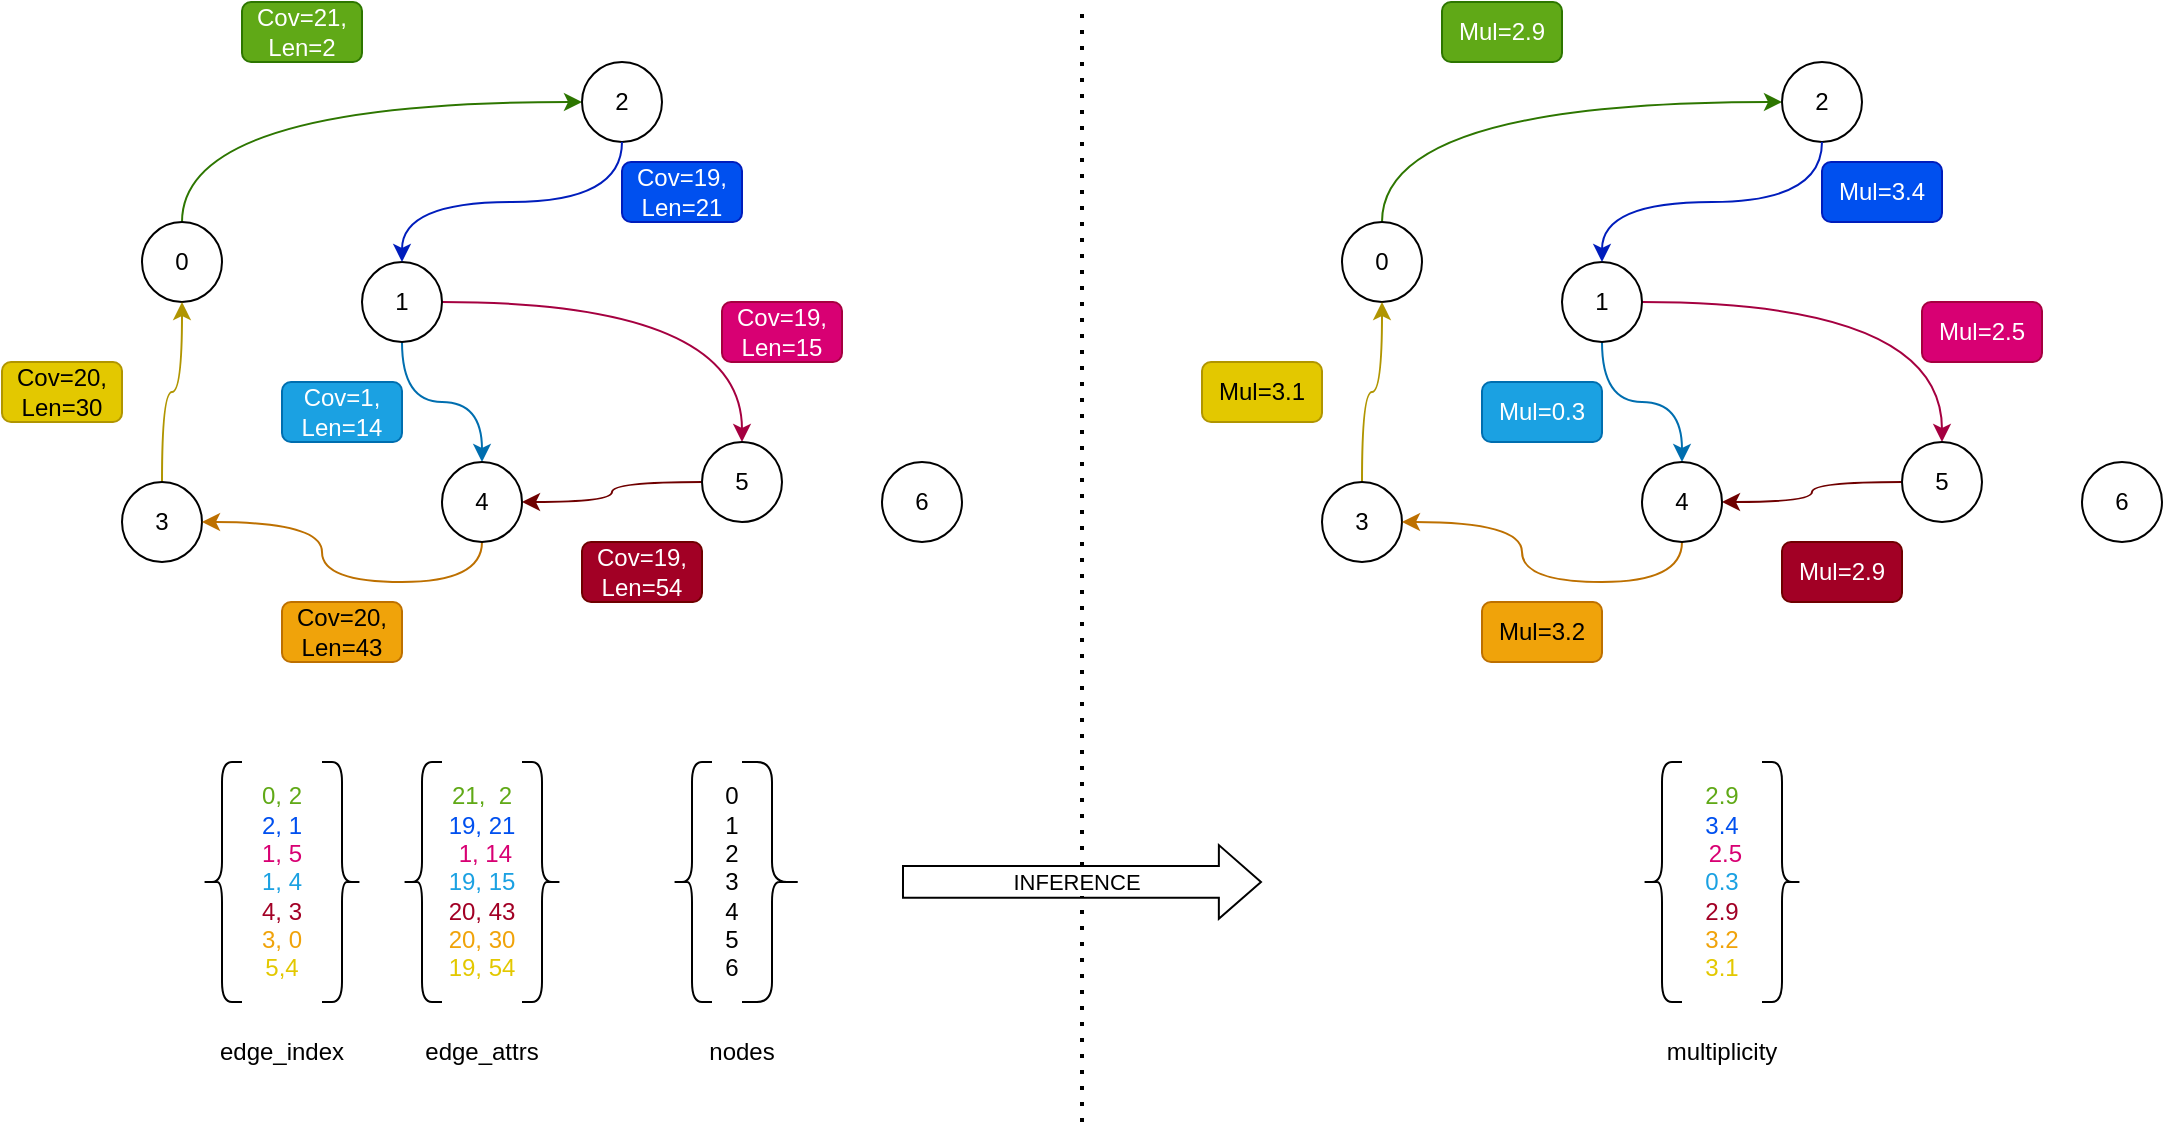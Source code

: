 <mxfile version="24.6.4" type="device">
  <diagram name="Page-1" id="gjKDVa9nnFpzQ2I09Yjt">
    <mxGraphModel dx="1430" dy="1665" grid="1" gridSize="10" guides="1" tooltips="1" connect="1" arrows="1" fold="1" page="1" pageScale="1" pageWidth="1100" pageHeight="850" math="0" shadow="0">
      <root>
        <mxCell id="0" />
        <mxCell id="1" parent="0" />
        <mxCell id="-Iv5MNubf8i9KW6JQkJ8-9" style="edgeStyle=orthogonalEdgeStyle;rounded=0;orthogonalLoop=1;jettySize=auto;html=1;exitX=0.5;exitY=0;exitDx=0;exitDy=0;entryX=0;entryY=0.5;entryDx=0;entryDy=0;curved=1;fillColor=#60a917;strokeColor=#2D7600;" edge="1" parent="1" source="-Iv5MNubf8i9KW6JQkJ8-1" target="-Iv5MNubf8i9KW6JQkJ8-6">
          <mxGeometry relative="1" as="geometry" />
        </mxCell>
        <mxCell id="-Iv5MNubf8i9KW6JQkJ8-1" value="0" style="ellipse;whiteSpace=wrap;html=1;aspect=fixed;" vertex="1" parent="1">
          <mxGeometry x="70" y="110" width="40" height="40" as="geometry" />
        </mxCell>
        <mxCell id="-Iv5MNubf8i9KW6JQkJ8-11" style="edgeStyle=orthogonalEdgeStyle;rounded=0;orthogonalLoop=1;jettySize=auto;html=1;exitX=1;exitY=0.5;exitDx=0;exitDy=0;entryX=0.5;entryY=0;entryDx=0;entryDy=0;curved=1;fillColor=#d80073;strokeColor=#A50040;" edge="1" parent="1" source="-Iv5MNubf8i9KW6JQkJ8-2" target="-Iv5MNubf8i9KW6JQkJ8-4">
          <mxGeometry relative="1" as="geometry" />
        </mxCell>
        <mxCell id="-Iv5MNubf8i9KW6JQkJ8-12" style="edgeStyle=orthogonalEdgeStyle;rounded=0;orthogonalLoop=1;jettySize=auto;html=1;exitX=0.5;exitY=1;exitDx=0;exitDy=0;entryX=0.5;entryY=0;entryDx=0;entryDy=0;curved=1;fillColor=#1ba1e2;strokeColor=#006EAF;" edge="1" parent="1" source="-Iv5MNubf8i9KW6JQkJ8-2" target="-Iv5MNubf8i9KW6JQkJ8-5">
          <mxGeometry relative="1" as="geometry" />
        </mxCell>
        <mxCell id="-Iv5MNubf8i9KW6JQkJ8-2" value="1" style="ellipse;whiteSpace=wrap;html=1;aspect=fixed;" vertex="1" parent="1">
          <mxGeometry x="180" y="130" width="40" height="40" as="geometry" />
        </mxCell>
        <mxCell id="-Iv5MNubf8i9KW6JQkJ8-15" style="edgeStyle=orthogonalEdgeStyle;rounded=0;orthogonalLoop=1;jettySize=auto;html=1;entryX=0.5;entryY=1;entryDx=0;entryDy=0;curved=1;fillColor=#e3c800;strokeColor=#B09500;" edge="1" parent="1" source="-Iv5MNubf8i9KW6JQkJ8-3" target="-Iv5MNubf8i9KW6JQkJ8-1">
          <mxGeometry relative="1" as="geometry" />
        </mxCell>
        <mxCell id="-Iv5MNubf8i9KW6JQkJ8-3" value="3" style="ellipse;whiteSpace=wrap;html=1;aspect=fixed;" vertex="1" parent="1">
          <mxGeometry x="60" y="240" width="40" height="40" as="geometry" />
        </mxCell>
        <mxCell id="-Iv5MNubf8i9KW6JQkJ8-13" style="edgeStyle=orthogonalEdgeStyle;rounded=0;orthogonalLoop=1;jettySize=auto;html=1;exitX=0;exitY=0.5;exitDx=0;exitDy=0;entryX=1;entryY=0.5;entryDx=0;entryDy=0;curved=1;fillColor=#a20025;strokeColor=#6F0000;" edge="1" parent="1" source="-Iv5MNubf8i9KW6JQkJ8-4" target="-Iv5MNubf8i9KW6JQkJ8-5">
          <mxGeometry relative="1" as="geometry" />
        </mxCell>
        <mxCell id="-Iv5MNubf8i9KW6JQkJ8-4" value="5" style="ellipse;whiteSpace=wrap;html=1;aspect=fixed;" vertex="1" parent="1">
          <mxGeometry x="350" y="220" width="40" height="40" as="geometry" />
        </mxCell>
        <mxCell id="-Iv5MNubf8i9KW6JQkJ8-14" style="edgeStyle=orthogonalEdgeStyle;rounded=0;orthogonalLoop=1;jettySize=auto;html=1;exitX=0.5;exitY=1;exitDx=0;exitDy=0;entryX=1;entryY=0.5;entryDx=0;entryDy=0;curved=1;fillColor=#f0a30a;strokeColor=#BD7000;" edge="1" parent="1" source="-Iv5MNubf8i9KW6JQkJ8-5" target="-Iv5MNubf8i9KW6JQkJ8-3">
          <mxGeometry relative="1" as="geometry" />
        </mxCell>
        <mxCell id="-Iv5MNubf8i9KW6JQkJ8-5" value="4" style="ellipse;whiteSpace=wrap;html=1;aspect=fixed;" vertex="1" parent="1">
          <mxGeometry x="220" y="230" width="40" height="40" as="geometry" />
        </mxCell>
        <mxCell id="-Iv5MNubf8i9KW6JQkJ8-6" value="2" style="ellipse;whiteSpace=wrap;html=1;aspect=fixed;" vertex="1" parent="1">
          <mxGeometry x="290" y="30" width="40" height="40" as="geometry" />
        </mxCell>
        <mxCell id="-Iv5MNubf8i9KW6JQkJ8-10" style="edgeStyle=orthogonalEdgeStyle;rounded=0;orthogonalLoop=1;jettySize=auto;html=1;exitX=0.5;exitY=1;exitDx=0;exitDy=0;entryX=0.5;entryY=0;entryDx=0;entryDy=0;curved=1;fillColor=#0050ef;strokeColor=#001DBC;" edge="1" parent="1" source="-Iv5MNubf8i9KW6JQkJ8-6" target="-Iv5MNubf8i9KW6JQkJ8-2">
          <mxGeometry relative="1" as="geometry" />
        </mxCell>
        <mxCell id="-Iv5MNubf8i9KW6JQkJ8-17" value="&lt;div&gt;&lt;font color=&quot;#60a917&quot;&gt;0, 2&lt;/font&gt;&lt;/div&gt;&lt;div&gt;&lt;font color=&quot;#0050ef&quot;&gt;2, 1&lt;/font&gt;&lt;/div&gt;&lt;div&gt;&lt;font color=&quot;#d80073&quot;&gt;1, 5&lt;/font&gt;&lt;/div&gt;&lt;div&gt;&lt;font color=&quot;#1ba1e2&quot;&gt;1, 4&lt;/font&gt;&lt;/div&gt;&lt;div&gt;&lt;font color=&quot;#a20025&quot;&gt;4, 3&lt;/font&gt;&lt;/div&gt;&lt;div&gt;&lt;font color=&quot;#f0a30a&quot;&gt;3, 0&lt;/font&gt;&lt;/div&gt;&lt;div&gt;&lt;font color=&quot;#e3c800&quot;&gt;5,4&lt;/font&gt;&lt;br&gt;&lt;/div&gt;" style="text;html=1;align=center;verticalAlign=middle;whiteSpace=wrap;rounded=0;" vertex="1" parent="1">
          <mxGeometry x="120" y="390" width="40" height="100" as="geometry" />
        </mxCell>
        <mxCell id="-Iv5MNubf8i9KW6JQkJ8-19" value="" style="shape=curlyBracket;whiteSpace=wrap;html=1;rounded=1;labelPosition=left;verticalLabelPosition=middle;align=right;verticalAlign=middle;" vertex="1" parent="1">
          <mxGeometry x="100" y="380" width="20" height="120" as="geometry" />
        </mxCell>
        <mxCell id="-Iv5MNubf8i9KW6JQkJ8-20" value="" style="shape=curlyBracket;whiteSpace=wrap;html=1;rounded=1;flipH=1;labelPosition=right;verticalLabelPosition=middle;align=left;verticalAlign=middle;" vertex="1" parent="1">
          <mxGeometry x="160" y="380" width="20" height="120" as="geometry" />
        </mxCell>
        <mxCell id="-Iv5MNubf8i9KW6JQkJ8-21" value="&lt;div&gt;Cov=20,&lt;/div&gt;&lt;div&gt;Len=30&lt;br&gt;&lt;/div&gt;" style="text;html=1;align=center;verticalAlign=middle;whiteSpace=wrap;rounded=1;fillColor=#e3c800;strokeColor=#B09500;fontColor=#000000;" vertex="1" parent="1">
          <mxGeometry y="180" width="60" height="30" as="geometry" />
        </mxCell>
        <mxCell id="-Iv5MNubf8i9KW6JQkJ8-22" value="&lt;div&gt;Cov=21,&lt;/div&gt;&lt;div&gt;Len=2&lt;br&gt;&lt;/div&gt;" style="text;html=1;align=center;verticalAlign=middle;whiteSpace=wrap;rounded=1;fillColor=#60a917;strokeColor=#2D7600;fontColor=#ffffff;" vertex="1" parent="1">
          <mxGeometry x="120" width="60" height="30" as="geometry" />
        </mxCell>
        <mxCell id="-Iv5MNubf8i9KW6JQkJ8-23" value="&lt;div&gt;Cov=19,&lt;/div&gt;&lt;div&gt;Len=21&lt;br&gt;&lt;/div&gt;" style="text;html=1;align=center;verticalAlign=middle;whiteSpace=wrap;rounded=1;fillColor=#0050ef;strokeColor=#001DBC;fontColor=#ffffff;" vertex="1" parent="1">
          <mxGeometry x="310" y="80" width="60" height="30" as="geometry" />
        </mxCell>
        <mxCell id="-Iv5MNubf8i9KW6JQkJ8-24" value="&lt;div&gt;Cov=20,&lt;/div&gt;&lt;div&gt;Len=43&lt;br&gt;&lt;/div&gt;" style="text;html=1;align=center;verticalAlign=middle;whiteSpace=wrap;rounded=1;fillColor=#f0a30a;strokeColor=#BD7000;fontColor=#000000;" vertex="1" parent="1">
          <mxGeometry x="140" y="300" width="60" height="30" as="geometry" />
        </mxCell>
        <mxCell id="-Iv5MNubf8i9KW6JQkJ8-25" value="&lt;div&gt;Cov=19,&lt;/div&gt;&lt;div&gt;Len=54&lt;br&gt;&lt;/div&gt;" style="text;html=1;align=center;verticalAlign=middle;whiteSpace=wrap;rounded=1;fillColor=#a20025;strokeColor=#6F0000;fontColor=#ffffff;" vertex="1" parent="1">
          <mxGeometry x="290" y="270" width="60" height="30" as="geometry" />
        </mxCell>
        <mxCell id="-Iv5MNubf8i9KW6JQkJ8-26" value="&lt;div&gt;Cov=19,&lt;/div&gt;&lt;div&gt;Len=15&lt;br&gt;&lt;/div&gt;" style="text;html=1;align=center;verticalAlign=middle;whiteSpace=wrap;rounded=1;fillColor=#d80073;strokeColor=#A50040;fontColor=#ffffff;" vertex="1" parent="1">
          <mxGeometry x="360" y="150" width="60" height="30" as="geometry" />
        </mxCell>
        <mxCell id="-Iv5MNubf8i9KW6JQkJ8-27" value="&lt;div&gt;Cov=1,&lt;/div&gt;&lt;div&gt;Len=14&lt;br&gt;&lt;/div&gt;" style="text;html=1;align=center;verticalAlign=middle;whiteSpace=wrap;rounded=1;fillColor=#1ba1e2;strokeColor=#006EAF;fontColor=#ffffff;" vertex="1" parent="1">
          <mxGeometry x="140" y="190" width="60" height="30" as="geometry" />
        </mxCell>
        <mxCell id="-Iv5MNubf8i9KW6JQkJ8-32" value="&lt;font color=&quot;#60a917&quot;&gt;21,&amp;nbsp; 2&lt;/font&gt;&lt;br&gt;&lt;div&gt;&lt;font color=&quot;#0050ef&quot;&gt;19, 21&lt;/font&gt;&lt;br&gt;&lt;/div&gt;&lt;div&gt;&lt;font color=&quot;#d80073&quot;&gt;&amp;nbsp;1, 14&lt;/font&gt;&lt;br&gt;&lt;/div&gt;&lt;div&gt;&lt;font color=&quot;#1ba1e2&quot;&gt;19, 15&lt;/font&gt;&lt;br&gt;&lt;/div&gt;&lt;div&gt;&lt;font color=&quot;#a20025&quot;&gt;20, 43&lt;/font&gt;&lt;br&gt;&lt;/div&gt;&lt;div&gt;&lt;font color=&quot;#f0a30a&quot;&gt;20, 30&lt;/font&gt;&lt;/div&gt;&lt;div&gt;&lt;font color=&quot;#e3c800&quot;&gt;19, 54&lt;/font&gt;&lt;br&gt;&lt;/div&gt;" style="text;html=1;align=center;verticalAlign=middle;whiteSpace=wrap;rounded=0;" vertex="1" parent="1">
          <mxGeometry x="210" y="390" width="60" height="100" as="geometry" />
        </mxCell>
        <mxCell id="-Iv5MNubf8i9KW6JQkJ8-33" value="" style="shape=curlyBracket;whiteSpace=wrap;html=1;rounded=1;labelPosition=left;verticalLabelPosition=middle;align=right;verticalAlign=middle;" vertex="1" parent="1">
          <mxGeometry x="200" y="380" width="20" height="120" as="geometry" />
        </mxCell>
        <mxCell id="-Iv5MNubf8i9KW6JQkJ8-34" value="" style="shape=curlyBracket;whiteSpace=wrap;html=1;rounded=1;flipH=1;labelPosition=right;verticalLabelPosition=middle;align=left;verticalAlign=middle;size=0.5;" vertex="1" parent="1">
          <mxGeometry x="260" y="380" width="20" height="120" as="geometry" />
        </mxCell>
        <mxCell id="-Iv5MNubf8i9KW6JQkJ8-36" value="edge_index" style="text;html=1;align=center;verticalAlign=middle;whiteSpace=wrap;rounded=0;" vertex="1" parent="1">
          <mxGeometry x="100" y="510" width="80" height="30" as="geometry" />
        </mxCell>
        <mxCell id="-Iv5MNubf8i9KW6JQkJ8-37" value="edge_attrs" style="text;html=1;align=center;verticalAlign=middle;whiteSpace=wrap;rounded=0;" vertex="1" parent="1">
          <mxGeometry x="200" y="510" width="80" height="30" as="geometry" />
        </mxCell>
        <mxCell id="-Iv5MNubf8i9KW6JQkJ8-38" value="6" style="ellipse;whiteSpace=wrap;html=1;aspect=fixed;" vertex="1" parent="1">
          <mxGeometry x="440" y="230" width="40" height="40" as="geometry" />
        </mxCell>
        <mxCell id="-Iv5MNubf8i9KW6JQkJ8-39" value="&lt;div&gt;0&lt;/div&gt;&lt;div&gt;1&lt;/div&gt;&lt;div&gt;2&lt;/div&gt;&lt;div&gt;3&lt;/div&gt;&lt;div&gt;4&lt;/div&gt;&lt;div&gt;5&lt;/div&gt;&lt;div&gt;6&lt;br&gt;&lt;/div&gt;" style="text;html=1;align=center;verticalAlign=middle;whiteSpace=wrap;rounded=0;" vertex="1" parent="1">
          <mxGeometry x="335" y="385" width="60" height="110" as="geometry" />
        </mxCell>
        <mxCell id="-Iv5MNubf8i9KW6JQkJ8-41" value="" style="shape=curlyBracket;whiteSpace=wrap;html=1;rounded=1;labelPosition=left;verticalLabelPosition=middle;align=right;verticalAlign=middle;size=0.5;" vertex="1" parent="1">
          <mxGeometry x="335" y="380" width="20" height="120" as="geometry" />
        </mxCell>
        <mxCell id="-Iv5MNubf8i9KW6JQkJ8-42" value="" style="shape=curlyBracket;whiteSpace=wrap;html=1;rounded=1;flipH=1;labelPosition=right;verticalLabelPosition=middle;align=left;verticalAlign=middle;size=0.5;" vertex="1" parent="1">
          <mxGeometry x="370" y="380" width="30" height="120" as="geometry" />
        </mxCell>
        <mxCell id="-Iv5MNubf8i9KW6JQkJ8-43" value="nodes" style="text;html=1;align=center;verticalAlign=middle;whiteSpace=wrap;rounded=0;" vertex="1" parent="1">
          <mxGeometry x="330" y="510" width="80" height="30" as="geometry" />
        </mxCell>
        <mxCell id="-Iv5MNubf8i9KW6JQkJ8-44" style="edgeStyle=orthogonalEdgeStyle;rounded=0;orthogonalLoop=1;jettySize=auto;html=1;exitX=0.5;exitY=0;exitDx=0;exitDy=0;entryX=0;entryY=0.5;entryDx=0;entryDy=0;curved=1;fillColor=#60a917;strokeColor=#2D7600;" edge="1" parent="1" source="-Iv5MNubf8i9KW6JQkJ8-45" target="-Iv5MNubf8i9KW6JQkJ8-55">
          <mxGeometry relative="1" as="geometry" />
        </mxCell>
        <mxCell id="-Iv5MNubf8i9KW6JQkJ8-45" value="0" style="ellipse;whiteSpace=wrap;html=1;aspect=fixed;" vertex="1" parent="1">
          <mxGeometry x="670" y="110" width="40" height="40" as="geometry" />
        </mxCell>
        <mxCell id="-Iv5MNubf8i9KW6JQkJ8-46" style="edgeStyle=orthogonalEdgeStyle;rounded=0;orthogonalLoop=1;jettySize=auto;html=1;exitX=1;exitY=0.5;exitDx=0;exitDy=0;entryX=0.5;entryY=0;entryDx=0;entryDy=0;curved=1;fillColor=#d80073;strokeColor=#A50040;" edge="1" parent="1" source="-Iv5MNubf8i9KW6JQkJ8-48" target="-Iv5MNubf8i9KW6JQkJ8-52">
          <mxGeometry relative="1" as="geometry" />
        </mxCell>
        <mxCell id="-Iv5MNubf8i9KW6JQkJ8-47" style="edgeStyle=orthogonalEdgeStyle;rounded=0;orthogonalLoop=1;jettySize=auto;html=1;exitX=0.5;exitY=1;exitDx=0;exitDy=0;entryX=0.5;entryY=0;entryDx=0;entryDy=0;curved=1;fillColor=#1ba1e2;strokeColor=#006EAF;" edge="1" parent="1" source="-Iv5MNubf8i9KW6JQkJ8-48" target="-Iv5MNubf8i9KW6JQkJ8-54">
          <mxGeometry relative="1" as="geometry" />
        </mxCell>
        <mxCell id="-Iv5MNubf8i9KW6JQkJ8-48" value="1" style="ellipse;whiteSpace=wrap;html=1;aspect=fixed;" vertex="1" parent="1">
          <mxGeometry x="780" y="130" width="40" height="40" as="geometry" />
        </mxCell>
        <mxCell id="-Iv5MNubf8i9KW6JQkJ8-49" style="edgeStyle=orthogonalEdgeStyle;rounded=0;orthogonalLoop=1;jettySize=auto;html=1;entryX=0.5;entryY=1;entryDx=0;entryDy=0;curved=1;fillColor=#e3c800;strokeColor=#B09500;" edge="1" parent="1" source="-Iv5MNubf8i9KW6JQkJ8-50" target="-Iv5MNubf8i9KW6JQkJ8-45">
          <mxGeometry relative="1" as="geometry" />
        </mxCell>
        <mxCell id="-Iv5MNubf8i9KW6JQkJ8-50" value="3" style="ellipse;whiteSpace=wrap;html=1;aspect=fixed;" vertex="1" parent="1">
          <mxGeometry x="660" y="240" width="40" height="40" as="geometry" />
        </mxCell>
        <mxCell id="-Iv5MNubf8i9KW6JQkJ8-51" style="edgeStyle=orthogonalEdgeStyle;rounded=0;orthogonalLoop=1;jettySize=auto;html=1;exitX=0;exitY=0.5;exitDx=0;exitDy=0;entryX=1;entryY=0.5;entryDx=0;entryDy=0;curved=1;fillColor=#a20025;strokeColor=#6F0000;" edge="1" parent="1" source="-Iv5MNubf8i9KW6JQkJ8-52" target="-Iv5MNubf8i9KW6JQkJ8-54">
          <mxGeometry relative="1" as="geometry" />
        </mxCell>
        <mxCell id="-Iv5MNubf8i9KW6JQkJ8-52" value="5" style="ellipse;whiteSpace=wrap;html=1;aspect=fixed;" vertex="1" parent="1">
          <mxGeometry x="950" y="220" width="40" height="40" as="geometry" />
        </mxCell>
        <mxCell id="-Iv5MNubf8i9KW6JQkJ8-53" style="edgeStyle=orthogonalEdgeStyle;rounded=0;orthogonalLoop=1;jettySize=auto;html=1;exitX=0.5;exitY=1;exitDx=0;exitDy=0;entryX=1;entryY=0.5;entryDx=0;entryDy=0;curved=1;fillColor=#f0a30a;strokeColor=#BD7000;" edge="1" parent="1" source="-Iv5MNubf8i9KW6JQkJ8-54" target="-Iv5MNubf8i9KW6JQkJ8-50">
          <mxGeometry relative="1" as="geometry" />
        </mxCell>
        <mxCell id="-Iv5MNubf8i9KW6JQkJ8-54" value="4" style="ellipse;whiteSpace=wrap;html=1;aspect=fixed;" vertex="1" parent="1">
          <mxGeometry x="820" y="230" width="40" height="40" as="geometry" />
        </mxCell>
        <mxCell id="-Iv5MNubf8i9KW6JQkJ8-55" value="2" style="ellipse;whiteSpace=wrap;html=1;aspect=fixed;" vertex="1" parent="1">
          <mxGeometry x="890" y="30" width="40" height="40" as="geometry" />
        </mxCell>
        <mxCell id="-Iv5MNubf8i9KW6JQkJ8-56" style="edgeStyle=orthogonalEdgeStyle;rounded=0;orthogonalLoop=1;jettySize=auto;html=1;exitX=0.5;exitY=1;exitDx=0;exitDy=0;entryX=0.5;entryY=0;entryDx=0;entryDy=0;curved=1;fillColor=#0050ef;strokeColor=#001DBC;" edge="1" parent="1" source="-Iv5MNubf8i9KW6JQkJ8-55" target="-Iv5MNubf8i9KW6JQkJ8-48">
          <mxGeometry relative="1" as="geometry" />
        </mxCell>
        <mxCell id="-Iv5MNubf8i9KW6JQkJ8-57" value="Mul=3.1" style="text;html=1;align=center;verticalAlign=middle;whiteSpace=wrap;rounded=1;fillColor=#e3c800;strokeColor=#B09500;fontColor=#000000;" vertex="1" parent="1">
          <mxGeometry x="600" y="180" width="60" height="30" as="geometry" />
        </mxCell>
        <mxCell id="-Iv5MNubf8i9KW6JQkJ8-58" value="Mul=2.9" style="text;html=1;align=center;verticalAlign=middle;whiteSpace=wrap;rounded=1;fillColor=#60a917;strokeColor=#2D7600;fontColor=#ffffff;" vertex="1" parent="1">
          <mxGeometry x="720" width="60" height="30" as="geometry" />
        </mxCell>
        <mxCell id="-Iv5MNubf8i9KW6JQkJ8-59" value="Mul=3.4" style="text;html=1;align=center;verticalAlign=middle;whiteSpace=wrap;rounded=1;fillColor=#0050ef;strokeColor=#001DBC;fontColor=#ffffff;" vertex="1" parent="1">
          <mxGeometry x="910" y="80" width="60" height="30" as="geometry" />
        </mxCell>
        <mxCell id="-Iv5MNubf8i9KW6JQkJ8-60" value="Mul=3.2" style="text;html=1;align=center;verticalAlign=middle;whiteSpace=wrap;rounded=1;fillColor=#f0a30a;strokeColor=#BD7000;fontColor=#000000;" vertex="1" parent="1">
          <mxGeometry x="740" y="300" width="60" height="30" as="geometry" />
        </mxCell>
        <mxCell id="-Iv5MNubf8i9KW6JQkJ8-61" value="Mul=2.9" style="text;html=1;align=center;verticalAlign=middle;whiteSpace=wrap;rounded=1;fillColor=#a20025;strokeColor=#6F0000;fontColor=#ffffff;" vertex="1" parent="1">
          <mxGeometry x="890" y="270" width="60" height="30" as="geometry" />
        </mxCell>
        <mxCell id="-Iv5MNubf8i9KW6JQkJ8-62" value="Mul=2.5" style="text;html=1;align=center;verticalAlign=middle;whiteSpace=wrap;rounded=1;fillColor=#d80073;strokeColor=#A50040;fontColor=#ffffff;" vertex="1" parent="1">
          <mxGeometry x="960" y="150" width="60" height="30" as="geometry" />
        </mxCell>
        <mxCell id="-Iv5MNubf8i9KW6JQkJ8-63" value="Mul=0.3" style="text;html=1;align=center;verticalAlign=middle;whiteSpace=wrap;rounded=1;fillColor=#1ba1e2;strokeColor=#006EAF;fontColor=#ffffff;" vertex="1" parent="1">
          <mxGeometry x="740" y="190" width="60" height="30" as="geometry" />
        </mxCell>
        <mxCell id="-Iv5MNubf8i9KW6JQkJ8-64" value="6" style="ellipse;whiteSpace=wrap;html=1;aspect=fixed;" vertex="1" parent="1">
          <mxGeometry x="1040" y="230" width="40" height="40" as="geometry" />
        </mxCell>
        <mxCell id="-Iv5MNubf8i9KW6JQkJ8-66" value="" style="endArrow=none;dashed=1;html=1;dashPattern=1 3;strokeWidth=2;rounded=0;" edge="1" parent="1">
          <mxGeometry width="50" height="50" relative="1" as="geometry">
            <mxPoint x="540" y="560" as="sourcePoint" />
            <mxPoint x="540" as="targetPoint" />
          </mxGeometry>
        </mxCell>
        <mxCell id="-Iv5MNubf8i9KW6JQkJ8-67" value="&lt;font color=&quot;#60a917&quot;&gt;2.9&lt;/font&gt;&lt;br&gt;&lt;div&gt;&lt;font color=&quot;#0050ef&quot;&gt;3.4&lt;/font&gt;&lt;br&gt;&lt;/div&gt;&lt;div&gt;&lt;font color=&quot;#d80073&quot;&gt;&amp;nbsp;2.5&lt;/font&gt;&lt;br&gt;&lt;/div&gt;&lt;div&gt;&lt;font color=&quot;#1ba1e2&quot;&gt;0.3&lt;/font&gt;&lt;br&gt;&lt;/div&gt;&lt;div&gt;&lt;font color=&quot;#a20025&quot;&gt;2.9&lt;/font&gt;&lt;br&gt;&lt;/div&gt;&lt;div&gt;&lt;font color=&quot;#f0a30a&quot;&gt;3.2&lt;br&gt;&lt;/font&gt;&lt;/div&gt;&lt;div&gt;&lt;font color=&quot;#e3c800&quot;&gt;3.1&lt;/font&gt;&lt;br&gt;&lt;/div&gt;" style="text;html=1;align=center;verticalAlign=middle;whiteSpace=wrap;rounded=0;" vertex="1" parent="1">
          <mxGeometry x="830" y="390" width="60" height="100" as="geometry" />
        </mxCell>
        <mxCell id="-Iv5MNubf8i9KW6JQkJ8-65" value="" style="shape=flexArrow;endArrow=classic;html=1;rounded=0;width=15.867;endSize=6.689;" edge="1" parent="1">
          <mxGeometry width="50" height="50" relative="1" as="geometry">
            <mxPoint x="450" y="439.93" as="sourcePoint" />
            <mxPoint x="630" y="440" as="targetPoint" />
          </mxGeometry>
        </mxCell>
        <mxCell id="-Iv5MNubf8i9KW6JQkJ8-71" value="INFERENCE" style="edgeLabel;html=1;align=center;verticalAlign=middle;resizable=0;points=[];" vertex="1" connectable="0" parent="-Iv5MNubf8i9KW6JQkJ8-65">
          <mxGeometry x="-0.325" relative="1" as="geometry">
            <mxPoint x="26" as="offset" />
          </mxGeometry>
        </mxCell>
        <mxCell id="-Iv5MNubf8i9KW6JQkJ8-68" value="" style="shape=curlyBracket;whiteSpace=wrap;html=1;rounded=1;flipH=1;labelPosition=right;verticalLabelPosition=middle;align=left;verticalAlign=middle;size=0.5;" vertex="1" parent="1">
          <mxGeometry x="880" y="380" width="20" height="120" as="geometry" />
        </mxCell>
        <mxCell id="-Iv5MNubf8i9KW6JQkJ8-69" value="" style="shape=curlyBracket;whiteSpace=wrap;html=1;rounded=1;labelPosition=left;verticalLabelPosition=middle;align=right;verticalAlign=middle;" vertex="1" parent="1">
          <mxGeometry x="820" y="380" width="20" height="120" as="geometry" />
        </mxCell>
        <mxCell id="-Iv5MNubf8i9KW6JQkJ8-70" value="multiplicity" style="text;html=1;align=center;verticalAlign=middle;whiteSpace=wrap;rounded=0;" vertex="1" parent="1">
          <mxGeometry x="820" y="510" width="80" height="30" as="geometry" />
        </mxCell>
      </root>
    </mxGraphModel>
  </diagram>
</mxfile>
